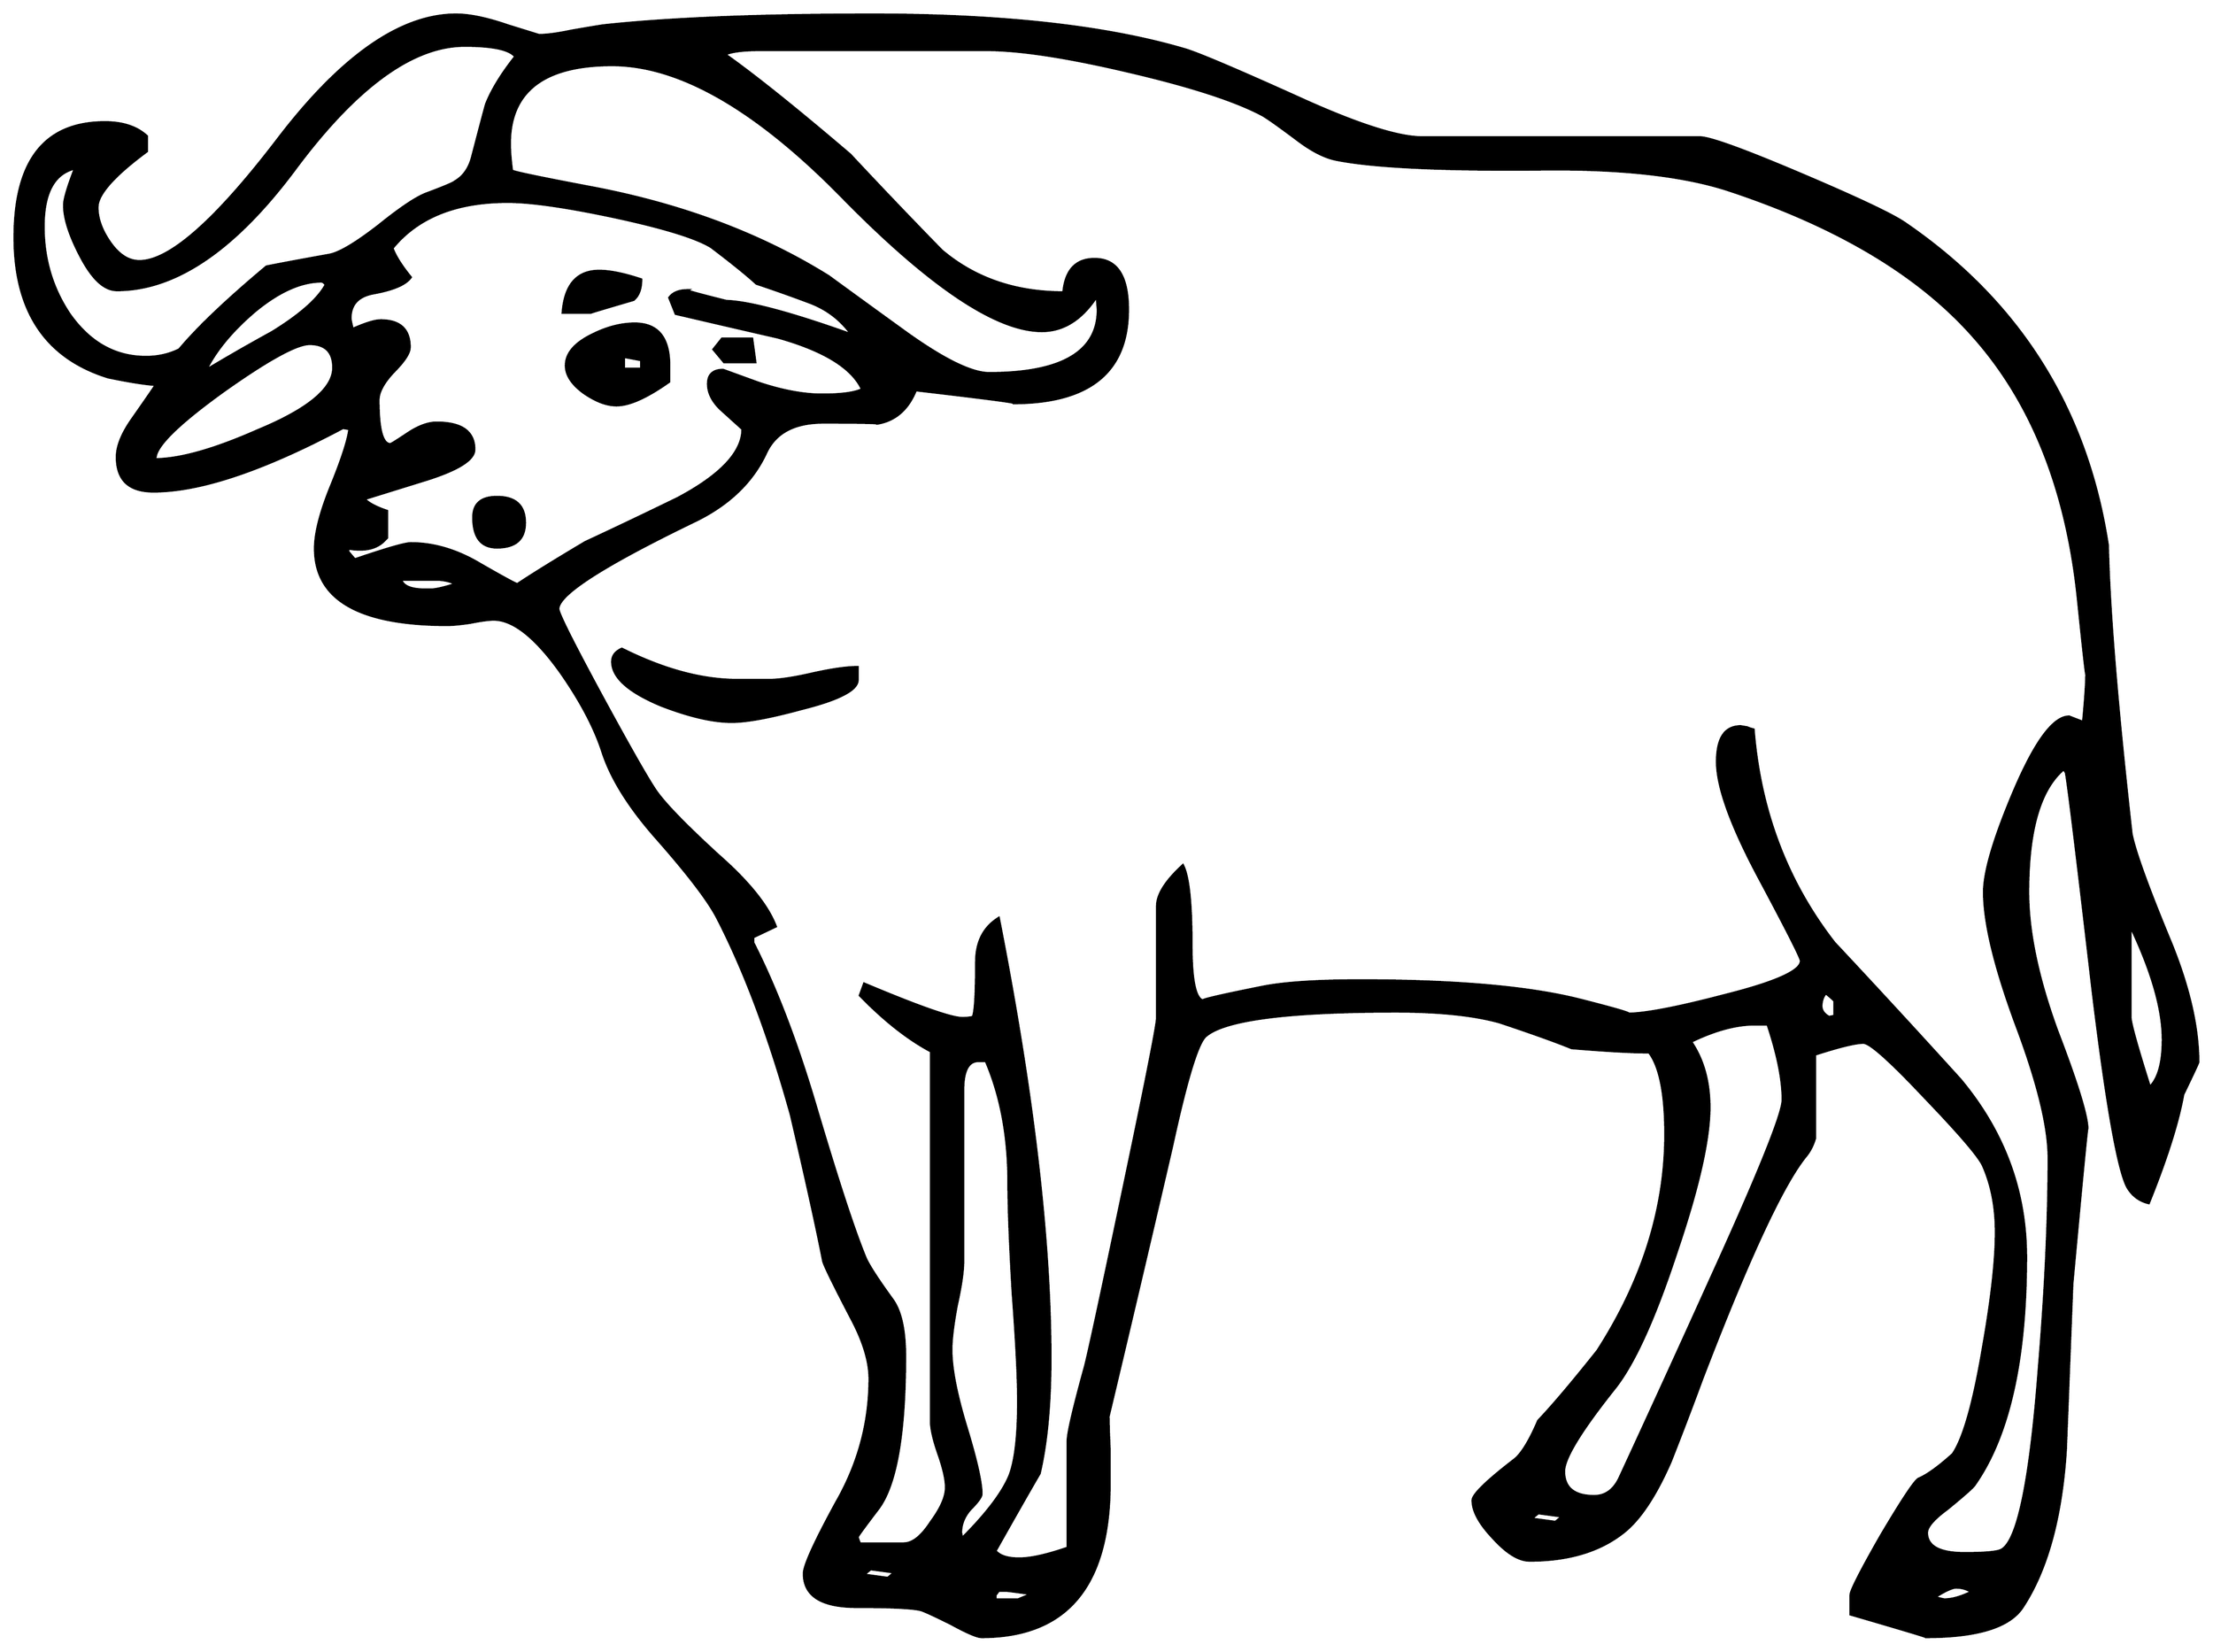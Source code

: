 


\begin{tikzpicture}[y=0.80pt, x=0.80pt, yscale=-1.0, xscale=1.0, inner sep=0pt, outer sep=0pt]
\begin{scope}[shift={(100.0,1733.0)},nonzero rule]
  \path[draw=.,fill=.,line width=1.600pt] (2087.0,-390.0) ..
    controls (2087.0,-389.333) and (2082.333,-379.333) ..
    (2073.0,-360.0) .. controls (2068.333,-334.0) and
    (2057.667,-300.333) .. (2041.0,-259.0) .. controls
    (2032.333,-261.0) and (2025.667,-266.0) .. (2021.0,-274.0) ..
    controls (2012.333,-290.667) and (2001.667,-351.0) ..
    (1989.0,-455.0) .. controls (1974.333,-581.0) and
    (1966.0,-649.0) .. (1964.0,-659.0) -- (1962.0,-662.0) ..
    controls (1940.0,-643.333) and (1929.0,-605.333) ..
    (1929.0,-548.0) .. controls (1929.0,-511.333) and
    (1938.0,-468.333) .. (1956.0,-419.0) .. controls
    (1974.667,-370.333) and (1984.0,-340.0) .. (1984.0,-328.0) ..
    controls (1984.0,-333.333) and (1979.333,-285.333) ..
    (1970.0,-184.0) .. controls (1968.0,-132.667) and
    (1966.0,-81.333) .. (1964.0,-30.0) .. controls (1960.0,32.667)
    and (1946.667,81.333) .. (1924.0,116.0) .. controls
    (1912.0,134.667) and (1882.0,144.0) .. (1834.0,144.0) ..
    controls (1835.333,144.0) and (1812.0,137.0) .. (1764.0,123.0)
    -- (1764.0,105.0) .. controls (1764.0,101.0) and
    (1773.333,82.667) .. (1792.0,50.0) .. controls (1811.333,17.333) and
    (1823.0,-0.333) .. (1827.0,-3.0) .. controls (1835.0,-6.333) and
    (1845.667,-14.0) .. (1859.0,-26.0) .. controls (1869.0,-40.667)
    and (1878.333,-73.667) .. (1887.0,-125.0) .. controls
    (1895.0,-170.333) and (1899.0,-206.0) .. (1899.0,-232.0) ..
    controls (1899.0,-255.333) and (1895.0,-276.0) ..
    (1887.0,-294.0) .. controls (1883.0,-302.667) and
    (1865.0,-323.667) .. (1833.0,-357.0) .. controls
    (1801.0,-391.0) and (1782.0,-408.0) .. (1776.0,-408.0) ..
    controls (1768.667,-408.0) and (1753.667,-404.333) ..
    (1731.0,-397.0) -- (1731.0,-319.0) .. controls
    (1729.0,-312.333) and (1726.0,-306.667) .. (1722.0,-302.0) ..
    controls (1700.667,-275.333) and (1668.667,-206.333) ..
    (1626.0,-95.0) .. controls (1616.667,-69.667) and (1607.0,-44.333)
    .. (1597.0,-19.0) .. controls (1583.0,13.0) and
    (1568.333,35.0) .. (1553.0,47.0) .. controls (1531.0,64.333) and
    (1502.0,73.0) .. (1466.0,73.0) .. controls (1456.0,73.0) and
    (1444.667,66.0) .. (1432.0,52.0) .. controls (1419.333,38.667) and
    (1413.0,27.0) .. (1413.0,17.0) .. controls (1413.0,11.667) and
    (1426.0,-1.0) .. (1452.0,-21.0) .. controls (1458.667,-26.333)
    and (1466.0,-38.333) .. (1474.0,-57.0) .. controls
    (1487.333,-71.0) and (1505.667,-92.667) .. (1529.0,-122.0) ..
    controls (1571.0,-187.333) and (1592.0,-254.333) ..
    (1592.0,-323.0) .. controls (1592.0,-360.333) and
    (1587.0,-385.667) .. (1577.0,-399.0) .. controls
    (1561.0,-399.0) and (1537.0,-400.333) .. (1505.0,-403.0) ..
    controls (1490.333,-409.0) and (1468.0,-417.0) ..
    (1438.0,-427.0) .. controls (1414.0,-433.667) and
    (1382.0,-437.0) .. (1342.0,-437.0) .. controls
    (1241.333,-437.0) and (1182.333,-429.333) .. (1165.0,-414.0) ..
    controls (1157.667,-407.333) and (1147.333,-373.333) ..
    (1134.0,-312.0) .. controls (1114.667,-228.667) and
    (1095.0,-145.0) .. (1075.0,-61.0) .. controls (1075.0,-54.333)
    and (1075.333,-44.0) .. (1076.0,-30.0) .. controls
    (1076.0,-16.0) and (1076.0,-5.667) .. (1076.0,1.0) .. controls
    (1076.0,96.333) and (1036.333,144.0) .. (957.0,144.0) ..
    controls (953.0,144.0) and (943.667,140.0) .. (929.0,132.0) ..
    controls (914.333,124.667) and (905.0,120.333) .. (901.0,119.0) ..
    controls (893.667,117.0) and (873.667,116.0) .. (841.0,116.0) ..
    controls (808.333,116.0) and (792.0,105.667) .. (792.0,85.0) ..
    controls (792.0,77.667) and (802.0,55.667) .. (822.0,19.0) ..
    controls (842.667,-17.0) and (853.0,-55.333) .. (853.0,-96.0) ..
    controls (853.0,-112.0) and (847.333,-130.667) .. (836.0,-152.0)
    .. controls (820.0,-182.667) and (811.333,-200.333) ..
    (810.0,-205.0) .. controls (804.0,-235.667) and (794.0,-281.0)
    .. (780.0,-341.0) .. controls (760.0,-413.0) and
    (737.333,-473.667) .. (712.0,-523.0) .. controls (704.0,-539.0)
    and (685.0,-564.0) .. (655.0,-598.0) .. controls
    (629.667,-626.667) and (613.0,-653.333) .. (605.0,-678.0) ..
    controls (597.667,-700.667) and (584.667,-725.333) .. (566.0,-752.0)
    .. controls (542.667,-784.667) and (522.0,-801.0) ..
    (504.0,-801.0) .. controls (499.333,-801.0) and (492.0,-800.0)
    .. (482.0,-798.0) .. controls (472.667,-796.667) and
    (465.667,-796.0) .. (461.0,-796.0) .. controls (379.0,-796.0)
    and (338.0,-819.667) .. (338.0,-867.0) .. controls
    (338.0,-881.0) and (342.667,-899.667) .. (352.0,-923.0) ..
    controls (362.667,-949.0) and (368.667,-967.333) .. (370.0,-978.0)
    -- (364.0,-979.0) .. controls (290.0,-939.667) and
    (231.333,-920.0) .. (188.0,-920.0) .. controls (165.333,-920.0)
    and (154.0,-930.667) .. (154.0,-952.0) .. controls
    (154.0,-962.0) and (158.667,-973.667) .. (168.0,-987.0) ..
    controls (182.0,-1007.0) and (189.333,-1017.667) ..
    (190.0,-1019.0) .. controls (180.0,-1019.667) and
    (165.333,-1022.0) .. (146.0,-1026.0) .. controls
    (88.0,-1044.0) and (59.0,-1087.333) .. (59.0,-1156.0) ..
    controls (59.0,-1227.333) and (87.0,-1263.0) ..
    (143.0,-1263.0) .. controls (159.667,-1263.0) and
    (172.667,-1258.667) .. (182.0,-1250.0) -- (182.0,-1236.0) ..
    controls (151.333,-1213.333) and (136.0,-1196.0) ..
    (136.0,-1184.0) .. controls (136.0,-1173.333) and
    (140.0,-1162.333) .. (148.0,-1151.0) .. controls
    (156.0,-1139.667) and (165.0,-1134.0) .. (175.0,-1134.0) ..
    controls (203.0,-1134.0) and (246.0,-1172.0) ..
    (304.0,-1248.0) .. controls (362.667,-1324.667) and
    (417.667,-1363.0) .. (469.0,-1363.0) .. controls
    (481.667,-1363.0) and (497.667,-1359.667) .. (517.0,-1353.0) ..
    controls (536.333,-1347.0) and (546.0,-1344.0) ..
    (546.0,-1344.0) .. controls (553.333,-1344.0) and
    (563.333,-1345.333) .. (576.0,-1348.0) .. controls
    (591.333,-1350.667) and (601.333,-1352.333) .. (606.0,-1353.0) ..
    controls (668.0,-1359.667) and (751.333,-1363.0) ..
    (856.0,-1363.0) .. controls (976.0,-1363.0) and
    (1072.333,-1352.333) .. (1145.0,-1331.0) .. controls
    (1157.0,-1327.667) and (1194.667,-1311.667) .. (1258.0,-1283.0) ..
    controls (1308.667,-1260.333) and (1344.667,-1249.0) ..
    (1366.0,-1249.0) -- (1624.0,-1249.0) .. controls
    (1633.333,-1249.0) and (1664.667,-1237.667) .. (1718.0,-1215.0) ..
    controls (1771.333,-1192.333) and (1803.667,-1177.0) ..
    (1815.0,-1169.0) .. controls (1921.0,-1096.333) and
    (1983.667,-996.667) .. (2003.0,-870.0) .. controls
    (2004.333,-810.0) and (2011.667,-720.667) .. (2025.0,-602.0) ..
    controls (2028.333,-585.333) and (2040.667,-551.333) ..
    (2062.0,-500.0) .. controls (2078.667,-458.667) and
    (2087.0,-422.0) .. (2087.0,-390.0) -- cycle(2054.0,-411.0)
    .. controls (2054.0,-439.0) and (2044.0,-474.0) ..
    (2024.0,-516.0) -- (2024.0,-432.0) .. controls
    (2024.0,-426.667) and (2030.0,-405.0) .. (2042.0,-367.0) ..
    controls (2050.0,-375.0) and (2054.0,-389.667) ..
    (2054.0,-411.0) -- cycle(1749.0,-433.0) -- (1749.0,-447.0)
    .. controls (1747.0,-449.0) and (1744.333,-451.333) ..
    (1741.0,-454.0) .. controls (1738.333,-450.667) and
    (1737.0,-446.667) .. (1737.0,-442.0) .. controls
    (1737.0,-438.0) and (1739.333,-434.667) .. (1744.0,-432.0) --
    (1749.0,-433.0) -- cycle(1065.0,-1089.0) -- (1064.0,-1101.0)
    .. controls (1050.0,-1079.667) and (1033.0,-1069.0) ..
    (1013.0,-1069.0) .. controls (971.0,-1069.0) and
    (909.667,-1110.0) .. (829.0,-1192.0) .. controls
    (748.333,-1274.667) and (676.667,-1316.0) .. (614.0,-1316.0) ..
    controls (550.667,-1316.0) and (519.0,-1291.667) ..
    (519.0,-1243.0) .. controls (519.0,-1236.333) and
    (519.667,-1228.0) .. (521.0,-1218.0) .. controls
    (523.0,-1216.667) and (548.667,-1211.333) .. (598.0,-1202.0) ..
    controls (680.667,-1186.0) and (753.0,-1158.667) ..
    (815.0,-1120.0) .. controls (839.667,-1102.0) and
    (864.0,-1084.333) .. (888.0,-1067.0) .. controls
    (922.667,-1042.333) and (948.0,-1030.0) .. (964.0,-1030.0) ..
    controls (1031.333,-1030.0) and (1065.0,-1049.667) ..
    (1065.0,-1089.0) -- cycle(1983.0,-751.0) .. controls
    (1983.0,-746.333) and (1980.333,-770.0) .. (1975.0,-822.0) ..
    controls (1964.333,-922.667) and (1932.0,-1003.333) ..
    (1878.0,-1064.0) .. controls (1828.0,-1120.667) and
    (1753.0,-1165.667) .. (1653.0,-1199.0) .. controls
    (1609.667,-1213.667) and (1549.0,-1220.333) .. (1471.0,-1219.0) ..
    controls (1382.333,-1218.333) and (1321.0,-1221.333) ..
    (1287.0,-1228.0) .. controls (1276.333,-1230.0) and
    (1264.333,-1236.0) .. (1251.0,-1246.0) .. controls
    (1232.333,-1260.0) and (1221.0,-1268.0) .. (1217.0,-1270.0) ..
    controls (1191.667,-1283.333) and (1150.333,-1296.667) ..
    (1093.0,-1310.0) .. controls (1036.333,-1323.333) and
    (992.667,-1330.0) .. (962.0,-1330.0) -- (751.0,-1330.0) ..
    controls (735.667,-1330.0) and (725.0,-1328.667) ..
    (719.0,-1326.0) .. controls (746.333,-1306.667) and
    (785.0,-1275.667) .. (835.0,-1233.0) .. controls
    (863.0,-1203.0) and (891.333,-1173.333) .. (920.0,-1144.0) ..
    controls (950.667,-1118.0) and (988.333,-1105.0) ..
    (1033.0,-1105.0) .. controls (1035.0,-1125.667) and
    (1044.667,-1136.0) .. (1062.0,-1136.0) .. controls
    (1082.667,-1136.0) and (1093.0,-1120.333) .. (1093.0,-1089.0) ..
    controls (1093.0,-1031.0) and (1057.333,-1002.0) ..
    (986.0,-1002.0) .. controls (994.667,-1002.0) and
    (964.667,-1006.0) .. (896.0,-1014.0) .. controls
    (888.667,-996.0) and (876.667,-985.667) .. (860.0,-983.0) ..
    controls (862.0,-983.667) and (845.333,-984.0) .. (810.0,-984.0)
    .. controls (783.333,-984.0) and (765.667,-974.667) ..
    (757.0,-956.0) .. controls (744.333,-928.667) and (722.0,-907.333)
    .. (690.0,-892.0) .. controls (606.0,-851.333) and
    (564.0,-824.333) .. (564.0,-811.0) .. controls (564.0,-807.0)
    and (577.333,-780.333) .. (604.0,-731.0) .. controls
    (629.333,-684.333) and (646.0,-655.0) .. (654.0,-643.0) ..
    controls (662.0,-631.0) and (681.667,-610.667) .. (713.0,-582.0)
    .. controls (741.0,-557.333) and (758.667,-535.333) ..
    (766.0,-516.0) -- (745.0,-506.0) -- (745.0,-501.0) ..
    controls (765.667,-460.333) and (784.667,-411.0) .. (802.0,-353.0)
    .. controls (822.667,-283.0) and (838.333,-235.0) ..
    (849.0,-209.0) .. controls (851.667,-202.333) and (860.0,-189.333)
    .. (874.0,-170.0) .. controls (882.0,-159.333) and
    (886.0,-141.667) .. (886.0,-117.0) .. controls (886.0,-44.333)
    and (877.667,3.0) .. (861.0,25.0) .. controls (848.333,41.667) and
    (842.0,50.333) .. (842.0,51.0) .. controls (842.0,51.667) and
    (842.667,53.667) .. (844.0,57.0) -- (885.0,57.0) .. controls
    (893.0,57.0) and (901.333,50.333) .. (910.0,37.0) .. controls
    (919.333,24.333) and (924.0,13.667) .. (924.0,5.0) .. controls
    (924.0,-2.333) and (921.667,-12.667) .. (917.0,-26.0) .. controls
    (912.333,-39.333) and (910.0,-49.667) .. (910.0,-57.0) --
    (910.0,-400.0) .. controls (888.667,-411.333) and (866.667,-428.667)
    .. (844.0,-452.0) -- (848.0,-463.0) .. controls
    (898.667,-441.667) and (929.0,-431.0) .. (939.0,-431.0) ..
    controls (943.0,-431.0) and (946.333,-431.333) .. (949.0,-432.0)
    .. controls (951.0,-436.667) and (952.0,-453.667) ..
    (952.0,-483.0) .. controls (952.0,-501.667) and (959.0,-515.333)
    .. (973.0,-524.0) .. controls (1005.0,-361.333) and
    (1021.0,-225.0) .. (1021.0,-115.0) .. controls
    (1021.0,-72.333) and (1017.667,-36.667) .. (1011.0,-8.0) ..
    controls (1001.667,8.0) and (988.0,32.0) .. (970.0,64.0) ..
    controls (974.0,68.667) and (981.333,71.0) .. (992.0,71.0) ..
    controls (1002.667,71.0) and (1017.667,67.667) .. (1037.0,61.0) --
    (1037.0,-38.0) .. controls (1037.0,-45.333) and (1042.333,-68.333)
    .. (1053.0,-107.0) .. controls (1057.0,-122.333) and
    (1072.0,-192.333) .. (1098.0,-317.0) .. controls
    (1112.667,-387.667) and (1120.0,-425.667) .. (1120.0,-431.0) --
    (1120.0,-535.0) .. controls (1120.0,-545.667) and
    (1128.0,-558.333) .. (1144.0,-573.0) .. controls
    (1149.333,-563.0) and (1152.0,-538.333) .. (1152.0,-499.0) ..
    controls (1152.0,-464.333) and (1156.0,-447.0) ..
    (1164.0,-447.0) .. controls (1156.667,-447.0) and
    (1174.667,-451.333) .. (1218.0,-460.0) .. controls
    (1238.0,-464.0) and (1268.333,-466.0) .. (1309.0,-466.0) ..
    controls (1397.667,-466.0) and (1465.667,-460.0) ..
    (1513.0,-448.0) .. controls (1547.0,-439.333) and
    (1561.667,-435.0) .. (1557.0,-435.0) .. controls
    (1573.0,-435.0) and (1602.667,-440.667) .. (1646.0,-452.0) ..
    controls (1694.0,-464.0) and (1718.0,-474.667) ..
    (1718.0,-484.0) .. controls (1718.0,-486.667) and
    (1705.0,-512.333) .. (1679.0,-561.0) .. controls
    (1653.0,-609.667) and (1640.0,-645.667) .. (1640.0,-669.0) ..
    controls (1640.0,-691.0) and (1647.333,-702.0) ..
    (1662.0,-702.0) -- (1668.0,-701.0) .. controls
    (1669.333,-700.333) and (1671.333,-699.667) .. (1674.0,-699.0) ..
    controls (1680.0,-623.667) and (1705.0,-557.667) ..
    (1749.0,-501.0) .. controls (1788.333,-459.0) and
    (1827.333,-416.667) .. (1866.0,-374.0) .. controls
    (1906.667,-325.333) and (1927.0,-270.333) .. (1927.0,-209.0) ..
    controls (1927.0,-113.0) and (1911.0,-42.333) .. (1879.0,3.0)
    .. controls (1877.0,5.667) and (1868.667,13.0) .. (1854.0,25.0)
    .. controls (1841.333,34.333) and (1835.0,41.667) .. (1835.0,47.0)
    .. controls (1835.0,59.667) and (1846.667,66.0) .. (1870.0,66.0)
    .. controls (1888.667,66.0) and (1900.0,65.0) .. (1904.0,63.0)
    .. controls (1919.333,55.0) and (1931.0,-1.667) ..
    (1939.0,-107.0) .. controls (1945.0,-179.667) and
    (1948.0,-244.333) .. (1948.0,-301.0) .. controls
    (1948.0,-329.667) and (1938.0,-370.667) .. (1918.0,-424.0) ..
    controls (1898.0,-478.0) and (1888.0,-519.333) ..
    (1888.0,-548.0) .. controls (1888.0,-566.667) and
    (1897.0,-597.333) .. (1915.0,-640.0) .. controls
    (1935.0,-687.333) and (1952.333,-711.0) .. (1967.0,-711.0) --
    (1980.0,-706.0) .. controls (1982.0,-727.333) and
    (1983.0,-742.333) .. (1983.0,-751.0) -- cycle(1701.0,-355.0)
    .. controls (1701.0,-373.667) and (1696.333,-397.0) ..
    (1687.0,-425.0) -- (1675.0,-425.0) .. controls
    (1657.667,-425.0) and (1638.0,-419.667) .. (1616.0,-409.0) ..
    controls (1627.333,-392.333) and (1633.0,-372.0) ..
    (1633.0,-348.0) .. controls (1633.0,-318.0) and
    (1622.667,-272.667) .. (1602.0,-212.0) .. controls
    (1582.0,-151.333) and (1563.0,-109.667) .. (1545.0,-87.0) ..
    controls (1513.667,-47.667) and (1498.0,-22.0) .. (1498.0,-10.0)
    .. controls (1498.0,5.333) and (1507.333,13.0) .. (1526.0,13.0)
    .. controls (1536.667,13.0) and (1544.667,7.0) .. (1550.0,-5.0)
    .. controls (1578.667,-67.0) and (1607.0,-129.0) ..
    (1635.0,-191.0) .. controls (1679.0,-287.667) and
    (1701.0,-342.333) .. (1701.0,-355.0) -- cycle(1876.0,102.0) ..
    controls (1872.0,99.333) and (1867.333,98.0) .. (1862.0,98.0) ..
    controls (1858.667,98.0) and (1852.667,100.667) .. (1844.0,106.0)
    -- (1843.0,107.0) .. controls (1845.0,107.667) and
    (1847.667,108.333) .. (1851.0,109.0) .. controls (1858.333,109.0)
    and (1866.667,106.667) .. (1876.0,102.0) -- cycle(846.0,-1015.0)
    .. controls (836.667,-1035.0) and (810.667,-1051.0) ..
    (768.0,-1063.0) .. controls (736.0,-1070.333) and
    (704.333,-1077.667) .. (673.0,-1085.0) -- (667.0,-1100.0) ..
    controls (670.333,-1104.667) and (676.0,-1107.0) ..
    (684.0,-1107.0) .. controls (681.333,-1107.0) and
    (693.333,-1103.667) .. (720.0,-1097.0) .. controls
    (741.333,-1096.333) and (780.0,-1086.0) .. (836.0,-1066.0) ..
    controls (826.0,-1080.0) and (812.667,-1090.0) ..
    (796.0,-1096.0) .. controls (780.0,-1102.0) and
    (764.0,-1107.667) .. (748.0,-1113.0) .. controls
    (739.333,-1121.0) and (725.333,-1132.333) .. (706.0,-1147.0) ..
    controls (692.0,-1155.667) and (661.667,-1165.0) ..
    (615.0,-1175.0) .. controls (571.0,-1184.333) and
    (538.333,-1189.0) .. (517.0,-1189.0) .. controls
    (469.0,-1189.0) and (433.333,-1174.667) .. (410.0,-1146.0) ..
    controls (412.667,-1138.667) and (418.333,-1129.667) ..
    (427.0,-1119.0) .. controls (422.333,-1112.333) and
    (410.667,-1107.333) .. (392.0,-1104.0) .. controls
    (378.0,-1101.333) and (371.0,-1093.667) .. (371.0,-1081.0) ..
    controls (371.0,-1079.667) and (371.667,-1076.333) ..
    (373.0,-1071.0) .. controls (385.0,-1076.333) and
    (393.667,-1079.0) .. (399.0,-1079.0) .. controls
    (417.0,-1079.0) and (426.0,-1070.667) .. (426.0,-1054.0) ..
    controls (426.0,-1048.667) and (421.0,-1041.0) ..
    (411.0,-1031.0) .. controls (401.667,-1021.0) and
    (397.0,-1012.333) .. (397.0,-1005.0) .. controls
    (397.0,-977.667) and (400.667,-964.0) .. (408.0,-964.0) ..
    controls (408.667,-964.0) and (414.0,-967.333) .. (424.0,-974.0)
    .. controls (434.0,-980.667) and (443.0,-984.0) ..
    (451.0,-984.0) .. controls (474.333,-984.0) and (486.0,-975.667)
    .. (486.0,-959.0) .. controls (486.0,-949.667) and
    (471.333,-940.333) .. (442.0,-931.0) .. controls (422.667,-925.0)
    and (403.333,-919.0) .. (384.0,-913.0) .. controls
    (388.0,-909.0) and (395.0,-905.333) .. (405.0,-902.0) --
    (405.0,-877.0) .. controls (404.333,-876.333) and (403.667,-875.667)
    .. (403.0,-875.0) .. controls (395.667,-867.0) and
    (384.333,-864.333) .. (369.0,-867.0) -- (369.0,-864.0) --
    (375.0,-857.0) .. controls (404.333,-867.0) and (421.667,-872.0)
    .. (427.0,-872.0) .. controls (448.333,-872.0) and
    (469.667,-865.667) .. (491.0,-853.0) .. controls (513.0,-840.333)
    and (524.667,-834.0) .. (526.0,-834.0) .. controls
    (540.0,-843.333) and (561.0,-856.333) .. (589.0,-873.0) ..
    controls (617.667,-886.333) and (646.333,-900.0) .. (675.0,-914.0)
    .. controls (715.0,-935.333) and (735.0,-956.667) ..
    (735.0,-978.0) .. controls (728.333,-984.0) and (721.333,-990.333)
    .. (714.0,-997.0) .. controls (706.667,-1004.333) and
    (703.0,-1012.0) .. (703.0,-1020.0) .. controls
    (703.0,-1028.667) and (707.667,-1033.0) .. (717.0,-1033.0) ..
    controls (717.0,-1033.0) and (728.0,-1029.0) ..
    (750.0,-1021.0) .. controls (772.0,-1013.667) and
    (791.667,-1010.0) .. (809.0,-1010.0) .. controls
    (827.0,-1010.0) and (839.333,-1011.667) .. (846.0,-1015.0) --
    cycle(524.0,-1324.0) .. controls (518.667,-1330.667) and
    (503.0,-1334.0) .. (477.0,-1334.0) .. controls
    (429.0,-1334.0) and (376.667,-1296.0) .. (320.0,-1220.0) ..
    controls (264.0,-1144.667) and (208.667,-1107.0) ..
    (154.0,-1107.0) .. controls (142.667,-1107.0) and
    (131.667,-1117.0) .. (121.0,-1137.0) .. controls
    (110.333,-1157.0) and (105.0,-1173.333) .. (105.0,-1186.0) ..
    controls (105.0,-1191.333) and (108.333,-1202.667) ..
    (115.0,-1220.0) .. controls (95.667,-1215.333) and
    (86.0,-1197.333) .. (86.0,-1166.0) .. controls (86.0,-1136.0)
    and (94.0,-1109.0) .. (110.0,-1085.0) .. controls
    (128.667,-1058.333) and (152.333,-1045.0) .. (181.0,-1045.0) ..
    controls (192.333,-1045.0) and (202.667,-1047.333) ..
    (212.0,-1052.0) .. controls (229.333,-1072.667) and
    (256.333,-1098.333) .. (293.0,-1129.0) .. controls
    (306.333,-1131.667) and (326.0,-1135.333) .. (352.0,-1140.0) ..
    controls (361.333,-1142.0) and (376.333,-1151.0) ..
    (397.0,-1167.0) .. controls (417.667,-1183.667) and
    (432.667,-1193.667) .. (442.0,-1197.0) .. controls
    (458.0,-1203.0) and (466.667,-1206.667) .. (468.0,-1208.0) ..
    controls (476.0,-1212.667) and (481.333,-1220.333) ..
    (484.0,-1231.0) .. controls (492.0,-1261.667) and
    (496.333,-1278.0) .. (497.0,-1280.0) .. controls
    (502.333,-1293.333) and (511.333,-1308.0) .. (524.0,-1324.0) --
    cycle(1496.0,32.0) .. controls (1491.333,31.333) and
    (1484.0,30.333) .. (1474.0,29.0) -- (1468.0,34.0) --
    (1490.0,37.0) -- (1496.0,32.0) -- cycle(348.0,-1112.0) ..
    controls (346.667,-1114.0) and (345.333,-1115.0) ..
    (344.0,-1115.0) .. controls (325.333,-1115.0) and
    (305.0,-1106.0) .. (283.0,-1088.0) .. controls
    (261.667,-1070.0) and (246.333,-1051.667) .. (237.0,-1033.0) ..
    controls (257.0,-1045.0) and (277.333,-1056.667) ..
    (298.0,-1068.0) .. controls (324.0,-1084.0) and
    (340.667,-1098.667) .. (348.0,-1112.0) -- cycle(468.0,-834.0) ..
    controls (465.333,-836.0) and (460.667,-837.333) .. (454.0,-838.0)
    -- (418.0,-838.0) .. controls (420.0,-832.0) and
    (427.333,-829.0) .. (440.0,-829.0) -- (446.0,-829.0) ..
    controls (450.0,-829.0) and (457.333,-830.667) .. (468.0,-834.0)
    -- cycle(355.0,-1035.0) .. controls (355.0,-1049.667) and
    (347.667,-1057.0) .. (333.0,-1057.0) .. controls
    (321.0,-1057.0) and (294.333,-1042.333) .. (253.0,-1013.0) ..
    controls (212.333,-983.667) and (191.333,-963.333) .. (190.0,-952.0)
    -- (189.0,-950.0) .. controls (212.333,-950.0) and
    (244.333,-959.0) .. (285.0,-977.0) .. controls (331.667,-996.333)
    and (355.0,-1015.667) .. (355.0,-1035.0) -- cycle(991.0,-75.0)
    .. controls (991.0,-97.0) and (989.333,-130.333) ..
    (986.0,-175.0) .. controls (983.333,-220.333) and (982.0,-254.667)
    .. (982.0,-278.0) .. controls (982.0,-320.667) and
    (975.0,-358.333) .. (961.0,-391.0) -- (954.0,-391.0) ..
    controls (944.667,-391.0) and (940.0,-382.0) .. (940.0,-364.0)
    -- (940.0,-205.0) .. controls (940.0,-195.667) and
    (938.0,-182.0) .. (934.0,-164.0) .. controls (930.667,-146.0)
    and (929.0,-132.333) .. (929.0,-123.0) .. controls
    (929.0,-105.667) and (933.667,-81.667) .. (943.0,-51.0) ..
    controls (952.333,-20.333) and (957.0,0.333) .. (957.0,11.0) ..
    controls (957.0,13.667) and (953.667,18.333) .. (947.0,25.0) ..
    controls (941.0,31.667) and (938.0,39.0) .. (938.0,47.0) --
    (939.0,52.0) .. controls (961.667,29.333) and (976.333,10.0) ..
    (983.0,-6.0) .. controls (988.333,-20.0) and (991.0,-43.0) ..
    (991.0,-75.0) -- cycle(1003.0,104.0) .. controls
    (989.0,102.0) and (981.333,101.0) .. (980.0,101.0) --
    (973.0,101.0) -- (970.0,105.0) -- (970.0,109.0) --
    (991.0,109.0) -- (1003.0,104.0) -- cycle(876.0,84.0) ..
    controls (871.333,83.333) and (864.0,82.333) .. (854.0,81.0) --
    (848.0,86.0) -- (870.0,89.0) -- (876.0,84.0) --
    cycle(747.0,-1040.0) -- (718.0,-1040.0) -- (708.0,-1052.0)
    -- (716.0,-1062.0) -- (744.0,-1062.0) .. controls
    (744.667,-1057.333) and (745.667,-1050.0) .. (747.0,-1040.0) --
    cycle(641.0,-1117.0) .. controls (641.0,-1108.333) and
    (638.667,-1102.0) .. (634.0,-1098.0) .. controls
    (606.667,-1090.0) and (593.333,-1086.0) .. (594.0,-1086.0) --
    (568.0,-1086.0) .. controls (570.0,-1112.0) and
    (581.333,-1125.0) .. (602.0,-1125.0) .. controls
    (612.0,-1125.0) and (625.0,-1122.333) .. (641.0,-1117.0) --
    cycle(667.0,-1022.0) .. controls (646.333,-1007.333) and
    (630.0,-1000.0) .. (618.0,-1000.0) .. controls
    (608.667,-1000.0) and (598.333,-1004.0) .. (587.0,-1012.0) ..
    controls (576.333,-1020.0) and (571.0,-1028.333) ..
    (571.0,-1037.0) .. controls (571.0,-1048.333) and
    (579.333,-1058.0) .. (596.0,-1066.0) .. controls
    (609.333,-1072.667) and (622.333,-1076.0) .. (635.0,-1076.0) ..
    controls (656.333,-1076.0) and (667.0,-1063.0) ..
    (667.0,-1037.0) -- (667.0,-1022.0) -- cycle(842.0,-745.0) ..
    controls (842.0,-735.667) and (824.667,-726.667) .. (790.0,-718.0)
    .. controls (760.667,-710.0) and (739.0,-706.0) ..
    (725.0,-706.0) .. controls (707.667,-706.0) and (686.0,-711.0)
    .. (660.0,-721.0) .. controls (629.333,-733.667) and
    (614.0,-747.333) .. (614.0,-762.0) .. controls (614.0,-767.333)
    and (617.0,-771.333) .. (623.0,-774.0) .. controls
    (661.667,-754.667) and (697.333,-745.0) .. (730.0,-745.0) --
    (760.0,-745.0) .. controls (769.333,-745.0) and (782.667,-747.0)
    .. (800.0,-751.0) .. controls (818.0,-755.0) and
    (832.0,-757.0) .. (842.0,-757.0) -- (842.0,-745.0) --
    cycle(533.0,-891.0) .. controls (533.0,-875.667) and
    (524.333,-868.0) .. (507.0,-868.0) .. controls (492.333,-868.0)
    and (485.0,-877.333) .. (485.0,-896.0) .. controls
    (485.0,-908.667) and (492.333,-915.0) .. (507.0,-915.0) ..
    controls (524.333,-915.0) and (533.0,-907.0) .. (533.0,-891.0)
    -- cycle(641.0,-1034.0) -- (641.0,-1042.0) --
    (625.0,-1045.0) -- (625.0,-1034.0) -- (641.0,-1034.0) --
    cycle;
\end{scope}

\end{tikzpicture}

